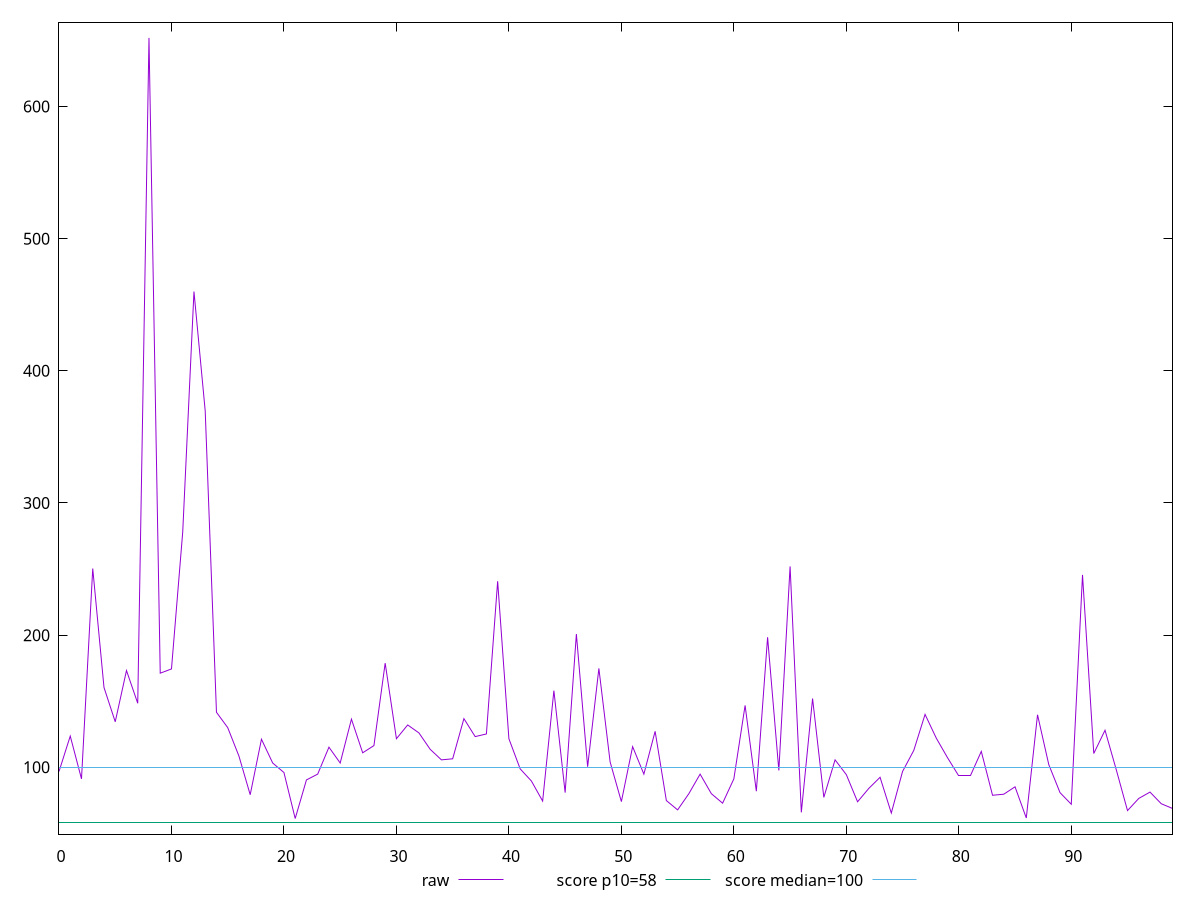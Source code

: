 reset

$raw <<EOF
0 96.80000000000001
1 123.60000000000001
2 91.2
3 250.4
4 160.4
5 134.4
6 173.19999999999857
7 148.4
8 652
9 171.20000000000002
10 174.3999999999993
11 278
12 460.0000000000015
13 369.6
14 141.60000000000147
15 130
16 108.4
17 79.2
18 121.2
19 103.2
20 96
21 61.2
22 90.4
23 94.80000000000001
24 115.2
25 103.2
26 136.4
27 110.93333333333335
28 116.4
29 178.8
30 121.60000000000001
31 132
32 126
33 113.60000000000001
34 105.60000000000001
35 106.4
36 136.8
37 123.2
38 125.2
39 240.8
40 121.60000000000001
41 98.80000000000001
42 89.60000000000001
43 74.4
44 158
45 80.80000000000001
46 200.8
47 100.4
48 174.8
49 104
50 74
51 115.60000000000001
52 94.80000000000001
53 127.2
54 74.8
55 67.73333333333333
56 80
57 94.80000000000001
58 80
59 72.8
60 91.2
61 146.8
62 81.86666666666667
63 198.4
64 97.60000000000001
65 252
66 65.86666666666619
67 152
68 77.20000000000073
69 105.59999999999854
70 94.4
71 73.86666666666666
72 84
73 92.4
74 65.33333333333334
75 96.79999999999855
76 112.80000000000001
77 140
78 122
79 107.2
80 93.60000000000001
81 93.60000000000001
82 112
83 78.80000000000001
84 79.60000000000001
85 85.2
86 61.6
87 139.73333333333332
88 102
89 80.80000000000001
90 71.99999999999855
91 245.60000000000002
92 110.4
93 128
94 98.13333333333334
95 67.2
96 76.4
97 81.2
98 72.4
99 68.80000000000096
EOF

set key outside below
set xrange [0:99]
set yrange [49.384:663.816]
set trange [49.384:663.816]
set terminal svg size 640, 500 enhanced background rgb 'white'
set output "reprap/estimated-input-latency/samples/pages+cached+noexternal+nomedia+nocss/raw/values.svg"

plot $raw title "raw" with line, \
     58 title "score p10=58", \
     100 title "score median=100"

reset
